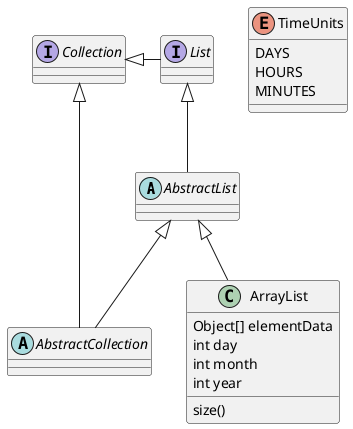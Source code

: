 @startuml
'https://plantuml.com/sequence-diagram

abstract class AbstractList
abstract AbstractCollection
interface List
interface Collection

List <|-- AbstractList
Collection <|- AbstractCollection

Collection <|- List
AbstractList <|-- AbstractCollection
AbstractList <|-- ArrayList

class ArrayList {
    Object[] elementData
    int day
    int month
    int year
    size()
}
enum TimeUnits {
 DAYS
 HOURS
 MINUTES
}
@enduml